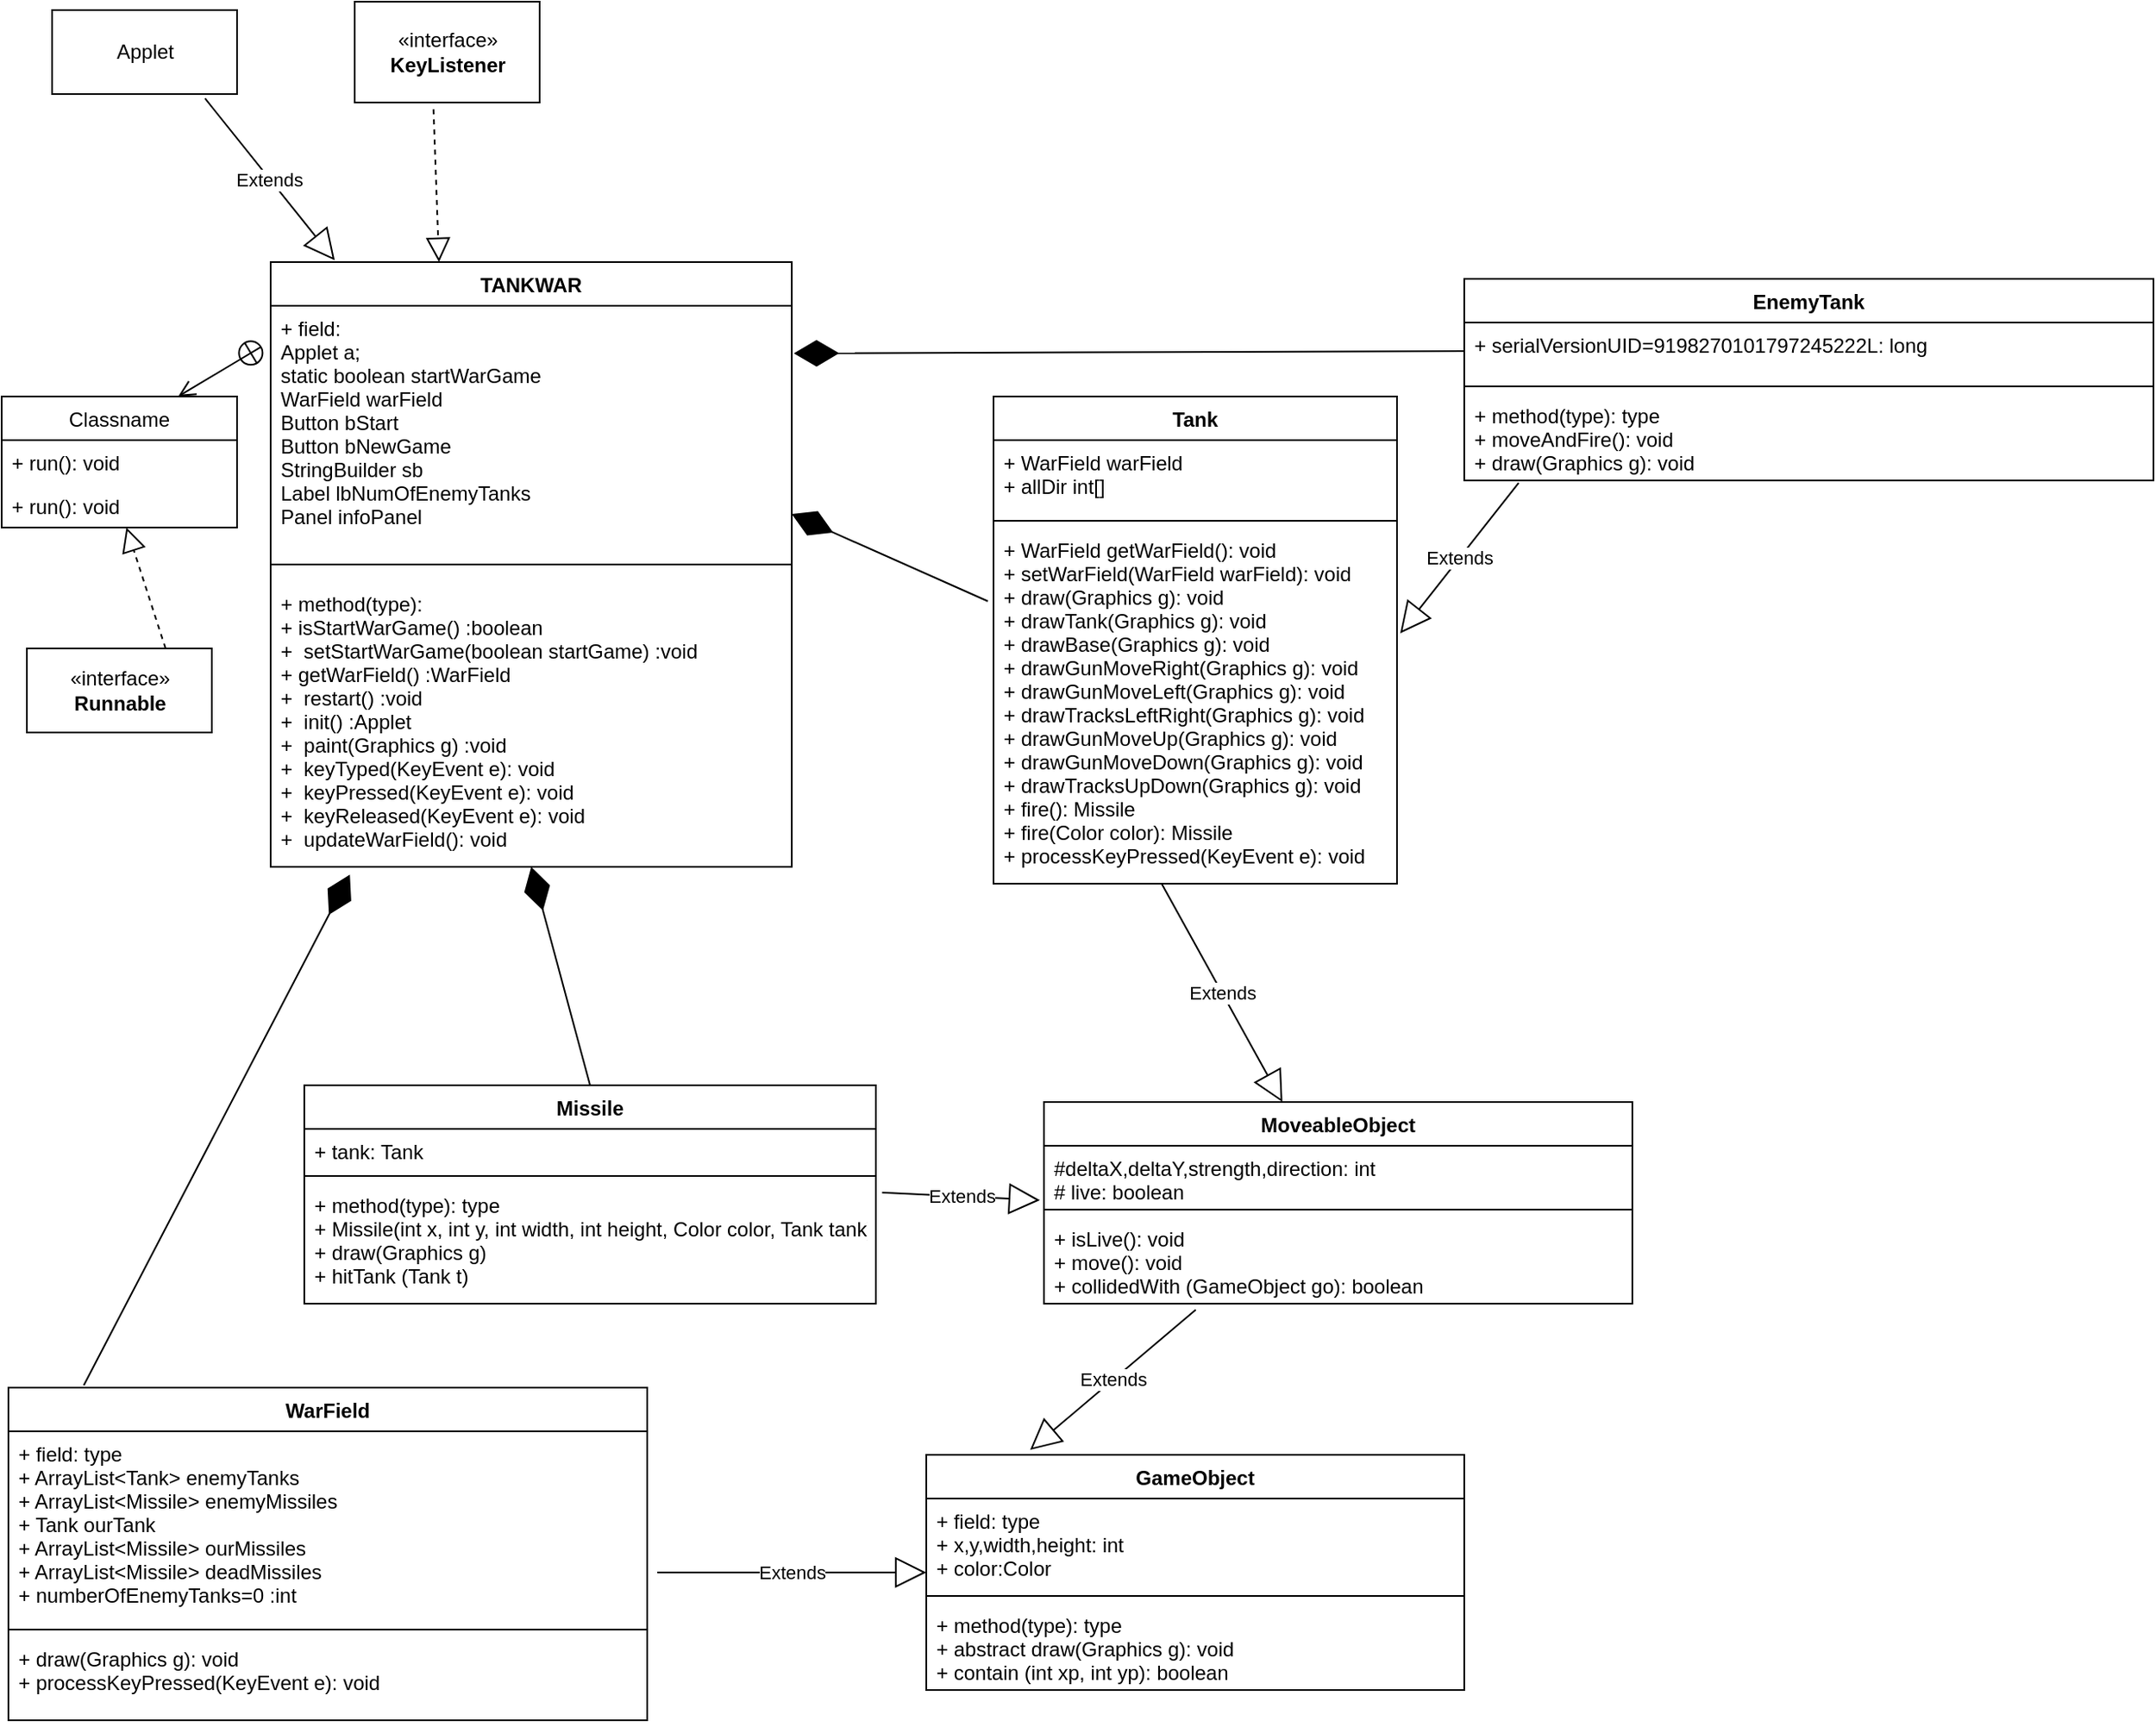 <mxfile version="14.5.3" type="github"><diagram id="C5RBs43oDa-KdzZeNtuy" name="Page-1"><mxGraphModel dx="676" dy="1768" grid="1" gridSize="10" guides="1" tooltips="1" connect="1" arrows="1" fold="1" page="1" pageScale="1" pageWidth="827" pageHeight="1169" math="0" shadow="0"><root><mxCell id="WIyWlLk6GJQsqaUBKTNV-0"/><mxCell id="WIyWlLk6GJQsqaUBKTNV-1" parent="WIyWlLk6GJQsqaUBKTNV-0"/><mxCell id="IMIuA8sVCXxcRgfD7CgV-6" value="TANKWAR" style="swimlane;fontStyle=1;align=center;verticalAlign=top;childLayout=stackLayout;horizontal=1;startSize=26;horizontalStack=0;resizeParent=1;resizeParentMax=0;resizeLast=0;collapsible=1;marginBottom=0;" parent="WIyWlLk6GJQsqaUBKTNV-1" vertex="1"><mxGeometry x="190" y="-20" width="310" height="360" as="geometry"/></mxCell><mxCell id="IMIuA8sVCXxcRgfD7CgV-7" value="+ field: &#10;Applet a; &#10;static boolean startWarGame &#10;WarField warField&#10;Button bStart &#10;&#9;Button bNewGame &#10;&#9;StringBuilder sb &#10;&#9;Label lbNumOfEnemyTanks &#10;&#9;Panel infoPanel &#10;&#10;" style="text;strokeColor=none;fillColor=none;align=left;verticalAlign=top;spacingLeft=4;spacingRight=4;overflow=hidden;rotatable=0;points=[[0,0.5],[1,0.5]];portConstraint=eastwest;" parent="IMIuA8sVCXxcRgfD7CgV-6" vertex="1"><mxGeometry y="26" width="310" height="144" as="geometry"/></mxCell><mxCell id="IMIuA8sVCXxcRgfD7CgV-8" value="" style="line;strokeWidth=1;fillColor=none;align=left;verticalAlign=middle;spacingTop=-1;spacingLeft=3;spacingRight=3;rotatable=0;labelPosition=right;points=[];portConstraint=eastwest;" parent="IMIuA8sVCXxcRgfD7CgV-6" vertex="1"><mxGeometry y="170" width="310" height="20" as="geometry"/></mxCell><mxCell id="IMIuA8sVCXxcRgfD7CgV-9" value="+ method(type): &#10;+ isStartWarGame() :boolean&#10;+  setStartWarGame(boolean startGame) :void&#10;+ getWarField() :WarField&#10;+  restart() :void&#10;+  init() :Applet&#10;+  paint(Graphics g) :void&#10;+  keyTyped(KeyEvent e): void&#10;+  keyPressed(KeyEvent e): void&#10;+  keyReleased(KeyEvent e): void&#10;+  updateWarField(): void&#10;&#10;" style="text;strokeColor=none;fillColor=none;align=left;verticalAlign=top;spacingLeft=4;spacingRight=4;overflow=hidden;rotatable=0;points=[[0,0.5],[1,0.5]];portConstraint=eastwest;" parent="IMIuA8sVCXxcRgfD7CgV-6" vertex="1"><mxGeometry y="190" width="310" height="170" as="geometry"/></mxCell><mxCell id="IMIuA8sVCXxcRgfD7CgV-17" value="EnemyTank" style="swimlane;fontStyle=1;align=center;verticalAlign=top;childLayout=stackLayout;horizontal=1;startSize=26;horizontalStack=0;resizeParent=1;resizeParentMax=0;resizeLast=0;collapsible=1;marginBottom=0;" parent="WIyWlLk6GJQsqaUBKTNV-1" vertex="1"><mxGeometry x="900" y="-10" width="410" height="120" as="geometry"><mxRectangle x="920" y="60" width="100" height="26" as="alternateBounds"/></mxGeometry></mxCell><mxCell id="IMIuA8sVCXxcRgfD7CgV-18" value="+ serialVersionUID=9198270101797245222L: long" style="text;strokeColor=none;fillColor=none;align=left;verticalAlign=top;spacingLeft=4;spacingRight=4;overflow=hidden;rotatable=0;points=[[0,0.5],[1,0.5]];portConstraint=eastwest;" parent="IMIuA8sVCXxcRgfD7CgV-17" vertex="1"><mxGeometry y="26" width="410" height="34" as="geometry"/></mxCell><mxCell id="IMIuA8sVCXxcRgfD7CgV-19" value="" style="line;strokeWidth=1;fillColor=none;align=left;verticalAlign=middle;spacingTop=-1;spacingLeft=3;spacingRight=3;rotatable=0;labelPosition=right;points=[];portConstraint=eastwest;" parent="IMIuA8sVCXxcRgfD7CgV-17" vertex="1"><mxGeometry y="60" width="410" height="8" as="geometry"/></mxCell><mxCell id="IMIuA8sVCXxcRgfD7CgV-20" value="+ method(type): type&#10;+ moveAndFire(): void&#10;+ draw(Graphics g): void" style="text;strokeColor=none;fillColor=none;align=left;verticalAlign=top;spacingLeft=4;spacingRight=4;overflow=hidden;rotatable=0;points=[[0,0.5],[1,0.5]];portConstraint=eastwest;" parent="IMIuA8sVCXxcRgfD7CgV-17" vertex="1"><mxGeometry y="68" width="410" height="52" as="geometry"/></mxCell><mxCell id="IMIuA8sVCXxcRgfD7CgV-44" value="GameObject" style="swimlane;fontStyle=1;align=center;verticalAlign=top;childLayout=stackLayout;horizontal=1;startSize=26;horizontalStack=0;resizeParent=1;resizeParentMax=0;resizeLast=0;collapsible=1;marginBottom=0;" parent="WIyWlLk6GJQsqaUBKTNV-1" vertex="1"><mxGeometry x="580" y="690" width="320" height="140" as="geometry"><mxRectangle x="690" y="750" width="100" height="26" as="alternateBounds"/></mxGeometry></mxCell><mxCell id="IMIuA8sVCXxcRgfD7CgV-45" value="+ field: type&#10;+ x,y,width,height: int&#10;+ color:Color&#10;" style="text;strokeColor=none;fillColor=none;align=left;verticalAlign=top;spacingLeft=4;spacingRight=4;overflow=hidden;rotatable=0;points=[[0,0.5],[1,0.5]];portConstraint=eastwest;" parent="IMIuA8sVCXxcRgfD7CgV-44" vertex="1"><mxGeometry y="26" width="320" height="54" as="geometry"/></mxCell><mxCell id="IMIuA8sVCXxcRgfD7CgV-46" value="" style="line;strokeWidth=1;fillColor=none;align=left;verticalAlign=middle;spacingTop=-1;spacingLeft=3;spacingRight=3;rotatable=0;labelPosition=right;points=[];portConstraint=eastwest;" parent="IMIuA8sVCXxcRgfD7CgV-44" vertex="1"><mxGeometry y="80" width="320" height="8" as="geometry"/></mxCell><mxCell id="IMIuA8sVCXxcRgfD7CgV-47" value="+ method(type): type&#10;+ abstract draw(Graphics g): void&#10;+ contain (int xp, int yp): boolean&#10;&#10;&#10;&#10;" style="text;strokeColor=none;fillColor=none;align=left;verticalAlign=top;spacingLeft=4;spacingRight=4;overflow=hidden;rotatable=0;points=[[0,0.5],[1,0.5]];portConstraint=eastwest;" parent="IMIuA8sVCXxcRgfD7CgV-44" vertex="1"><mxGeometry y="88" width="320" height="52" as="geometry"/></mxCell><mxCell id="IMIuA8sVCXxcRgfD7CgV-49" value="Missile" style="swimlane;fontStyle=1;align=center;verticalAlign=top;childLayout=stackLayout;horizontal=1;startSize=26;horizontalStack=0;resizeParent=1;resizeParentMax=0;resizeLast=0;collapsible=1;marginBottom=0;" parent="WIyWlLk6GJQsqaUBKTNV-1" vertex="1"><mxGeometry x="210" y="470" width="340" height="130" as="geometry"><mxRectangle x="850" y="350" width="70" height="26" as="alternateBounds"/></mxGeometry></mxCell><mxCell id="IMIuA8sVCXxcRgfD7CgV-50" value="+ tank: Tank&#10;" style="text;strokeColor=none;fillColor=none;align=left;verticalAlign=top;spacingLeft=4;spacingRight=4;overflow=hidden;rotatable=0;points=[[0,0.5],[1,0.5]];portConstraint=eastwest;" parent="IMIuA8sVCXxcRgfD7CgV-49" vertex="1"><mxGeometry y="26" width="340" height="24" as="geometry"/></mxCell><mxCell id="IMIuA8sVCXxcRgfD7CgV-51" value="" style="line;strokeWidth=1;fillColor=none;align=left;verticalAlign=middle;spacingTop=-1;spacingLeft=3;spacingRight=3;rotatable=0;labelPosition=right;points=[];portConstraint=eastwest;" parent="IMIuA8sVCXxcRgfD7CgV-49" vertex="1"><mxGeometry y="50" width="340" height="8" as="geometry"/></mxCell><mxCell id="IMIuA8sVCXxcRgfD7CgV-52" value="+ method(type): type&#10;+ Missile(int x, int y, int width, int height, Color color, Tank tank)&#10;+ draw(Graphics g)&#10;+ hitTank (Tank t)&#10;" style="text;strokeColor=none;fillColor=none;align=left;verticalAlign=top;spacingLeft=4;spacingRight=4;overflow=hidden;rotatable=0;points=[[0,0.5],[1,0.5]];portConstraint=eastwest;" parent="IMIuA8sVCXxcRgfD7CgV-49" vertex="1"><mxGeometry y="58" width="340" height="72" as="geometry"/></mxCell><mxCell id="IMIuA8sVCXxcRgfD7CgV-55" value="MoveableObject" style="swimlane;fontStyle=1;align=center;verticalAlign=top;childLayout=stackLayout;horizontal=1;startSize=26;horizontalStack=0;resizeParent=1;resizeParentMax=0;resizeLast=0;collapsible=1;marginBottom=0;" parent="WIyWlLk6GJQsqaUBKTNV-1" vertex="1"><mxGeometry x="650" y="480" width="350" height="120" as="geometry"><mxRectangle x="700" y="480" width="120" height="26" as="alternateBounds"/></mxGeometry></mxCell><mxCell id="IMIuA8sVCXxcRgfD7CgV-56" value="#deltaX,deltaY,strength,direction: int&#10;# live: boolean" style="text;strokeColor=none;fillColor=none;align=left;verticalAlign=top;spacingLeft=4;spacingRight=4;overflow=hidden;rotatable=0;points=[[0,0.5],[1,0.5]];portConstraint=eastwest;" parent="IMIuA8sVCXxcRgfD7CgV-55" vertex="1"><mxGeometry y="26" width="350" height="34" as="geometry"/></mxCell><mxCell id="IMIuA8sVCXxcRgfD7CgV-57" value="" style="line;strokeWidth=1;fillColor=none;align=left;verticalAlign=middle;spacingTop=-1;spacingLeft=3;spacingRight=3;rotatable=0;labelPosition=right;points=[];portConstraint=eastwest;" parent="IMIuA8sVCXxcRgfD7CgV-55" vertex="1"><mxGeometry y="60" width="350" height="8" as="geometry"/></mxCell><mxCell id="IMIuA8sVCXxcRgfD7CgV-58" value="+ isLive(): void&#10;+ move(): void&#10;+ collidedWith (GameObject go): boolean&#10;&#10;" style="text;strokeColor=none;fillColor=none;align=left;verticalAlign=top;spacingLeft=4;spacingRight=4;overflow=hidden;rotatable=0;points=[[0,0.5],[1,0.5]];portConstraint=eastwest;" parent="IMIuA8sVCXxcRgfD7CgV-55" vertex="1"><mxGeometry y="68" width="350" height="52" as="geometry"/></mxCell><mxCell id="IMIuA8sVCXxcRgfD7CgV-78" value="WarField" style="swimlane;fontStyle=1;align=center;verticalAlign=top;childLayout=stackLayout;horizontal=1;startSize=26;horizontalStack=0;resizeParent=1;resizeParentMax=0;resizeLast=0;collapsible=1;marginBottom=0;" parent="WIyWlLk6GJQsqaUBKTNV-1" vertex="1"><mxGeometry x="34" y="650" width="380" height="198" as="geometry"><mxRectangle x="530" y="-240" width="80" height="26" as="alternateBounds"/></mxGeometry></mxCell><mxCell id="IMIuA8sVCXxcRgfD7CgV-79" value="+ field: type&#10;+ ArrayList&lt;Tank&gt; enemyTanks&#10;+ ArrayList&lt;Missile&gt; enemyMissiles&#10;+ Tank ourTank&#10;+ ArrayList&lt;Missile&gt; ourMissiles&#10;+ ArrayList&lt;Missile&gt; deadMissiles&#10;+ numberOfEnemyTanks=0 :int" style="text;strokeColor=none;fillColor=none;align=left;verticalAlign=top;spacingLeft=4;spacingRight=4;overflow=hidden;rotatable=0;points=[[0,0.5],[1,0.5]];portConstraint=eastwest;" parent="IMIuA8sVCXxcRgfD7CgV-78" vertex="1"><mxGeometry y="26" width="380" height="114" as="geometry"/></mxCell><mxCell id="IMIuA8sVCXxcRgfD7CgV-80" value="" style="line;strokeWidth=1;fillColor=none;align=left;verticalAlign=middle;spacingTop=-1;spacingLeft=3;spacingRight=3;rotatable=0;labelPosition=right;points=[];portConstraint=eastwest;" parent="IMIuA8sVCXxcRgfD7CgV-78" vertex="1"><mxGeometry y="140" width="380" height="8" as="geometry"/></mxCell><mxCell id="IMIuA8sVCXxcRgfD7CgV-81" value="+ draw(Graphics g): void&#10;+ processKeyPressed(KeyEvent e): void&#10;" style="text;strokeColor=none;fillColor=none;align=left;verticalAlign=top;spacingLeft=4;spacingRight=4;overflow=hidden;rotatable=0;points=[[0,0.5],[1,0.5]];portConstraint=eastwest;" parent="IMIuA8sVCXxcRgfD7CgV-78" vertex="1"><mxGeometry y="148" width="380" height="50" as="geometry"/></mxCell><mxCell id="IMIuA8sVCXxcRgfD7CgV-82" value="«interface»&lt;br&gt;&lt;b&gt;KeyListener&lt;/b&gt;" style="html=1;" parent="WIyWlLk6GJQsqaUBKTNV-1" vertex="1"><mxGeometry x="240" y="-175" width="110" height="60" as="geometry"/></mxCell><mxCell id="TBg7uI3c5mrTxvvrVI2b-2" value="«interface»&lt;br&gt;&lt;b&gt;Runnable&lt;/b&gt;" style="html=1;" vertex="1" parent="WIyWlLk6GJQsqaUBKTNV-1"><mxGeometry x="45" y="210" width="110" height="50" as="geometry"/></mxCell><mxCell id="TBg7uI3c5mrTxvvrVI2b-3" value="Classname" style="swimlane;fontStyle=0;childLayout=stackLayout;horizontal=1;startSize=26;fillColor=none;horizontalStack=0;resizeParent=1;resizeParentMax=0;resizeLast=0;collapsible=1;marginBottom=0;" vertex="1" parent="WIyWlLk6GJQsqaUBKTNV-1"><mxGeometry x="30" y="60" width="140" height="78" as="geometry"><mxRectangle x="20" y="80" width="90" height="26" as="alternateBounds"/></mxGeometry></mxCell><mxCell id="TBg7uI3c5mrTxvvrVI2b-4" value="+ run(): void&#10;" style="text;strokeColor=none;fillColor=none;align=left;verticalAlign=top;spacingLeft=4;spacingRight=4;overflow=hidden;rotatable=0;points=[[0,0.5],[1,0.5]];portConstraint=eastwest;" vertex="1" parent="TBg7uI3c5mrTxvvrVI2b-3"><mxGeometry y="26" width="140" height="26" as="geometry"/></mxCell><mxCell id="TBg7uI3c5mrTxvvrVI2b-5" value="+ run(): void" style="text;strokeColor=none;fillColor=none;align=left;verticalAlign=top;spacingLeft=4;spacingRight=4;overflow=hidden;rotatable=0;points=[[0,0.5],[1,0.5]];portConstraint=eastwest;" vertex="1" parent="TBg7uI3c5mrTxvvrVI2b-3"><mxGeometry y="52" width="140" height="26" as="geometry"/></mxCell><mxCell id="TBg7uI3c5mrTxvvrVI2b-8" value="" style="endArrow=open;startArrow=circlePlus;endFill=0;startFill=0;endSize=8;html=1;exitX=-0.016;exitY=0.167;exitDx=0;exitDy=0;exitPerimeter=0;entryX=0.75;entryY=0;entryDx=0;entryDy=0;" edge="1" parent="WIyWlLk6GJQsqaUBKTNV-1" source="IMIuA8sVCXxcRgfD7CgV-7" target="TBg7uI3c5mrTxvvrVI2b-3"><mxGeometry width="160" relative="1" as="geometry"><mxPoint x="160" y="210" as="sourcePoint"/><mxPoint x="100" y="200" as="targetPoint"/></mxGeometry></mxCell><mxCell id="TBg7uI3c5mrTxvvrVI2b-9" value="" style="endArrow=block;dashed=1;endFill=0;endSize=12;html=1;exitX=0.75;exitY=0;exitDx=0;exitDy=0;" edge="1" parent="WIyWlLk6GJQsqaUBKTNV-1" source="TBg7uI3c5mrTxvvrVI2b-2" target="TBg7uI3c5mrTxvvrVI2b-5"><mxGeometry width="160" relative="1" as="geometry"><mxPoint x="150" y="200" as="sourcePoint"/><mxPoint x="110" y="190" as="targetPoint"/></mxGeometry></mxCell><mxCell id="TBg7uI3c5mrTxvvrVI2b-11" value="" style="endArrow=block;dashed=1;endFill=0;endSize=12;html=1;entryX=0.323;entryY=0;entryDx=0;entryDy=0;entryPerimeter=0;exitX=0.426;exitY=1.068;exitDx=0;exitDy=0;exitPerimeter=0;" edge="1" parent="WIyWlLk6GJQsqaUBKTNV-1" source="IMIuA8sVCXxcRgfD7CgV-82" target="IMIuA8sVCXxcRgfD7CgV-6"><mxGeometry width="160" relative="1" as="geometry"><mxPoint x="220" y="-210" as="sourcePoint"/><mxPoint x="380" y="-210" as="targetPoint"/></mxGeometry></mxCell><mxCell id="TBg7uI3c5mrTxvvrVI2b-12" value="Applet&lt;br&gt;" style="html=1;" vertex="1" parent="WIyWlLk6GJQsqaUBKTNV-1"><mxGeometry x="60" y="-170" width="110" height="50" as="geometry"/></mxCell><mxCell id="TBg7uI3c5mrTxvvrVI2b-15" value="Extends" style="endArrow=block;endSize=16;endFill=0;html=1;entryX=0.123;entryY=-0.003;entryDx=0;entryDy=0;entryPerimeter=0;exitX=0.827;exitY=1.052;exitDx=0;exitDy=0;exitPerimeter=0;" edge="1" parent="WIyWlLk6GJQsqaUBKTNV-1" source="TBg7uI3c5mrTxvvrVI2b-12" target="IMIuA8sVCXxcRgfD7CgV-6"><mxGeometry width="160" relative="1" as="geometry"><mxPoint x="100" y="-110" as="sourcePoint"/><mxPoint x="260" y="-110" as="targetPoint"/></mxGeometry></mxCell><mxCell id="TBg7uI3c5mrTxvvrVI2b-17" value="Extends" style="endArrow=block;endSize=16;endFill=0;html=1;exitX=0.079;exitY=1.028;exitDx=0;exitDy=0;exitPerimeter=0;entryX=1.008;entryY=0.297;entryDx=0;entryDy=0;entryPerimeter=0;" edge="1" parent="WIyWlLk6GJQsqaUBKTNV-1" source="IMIuA8sVCXxcRgfD7CgV-20" target="TBg7uI3c5mrTxvvrVI2b-26"><mxGeometry width="160" relative="1" as="geometry"><mxPoint x="580" y="150" as="sourcePoint"/><mxPoint x="870" y="200" as="targetPoint"/><Array as="points"/></mxGeometry></mxCell><mxCell id="TBg7uI3c5mrTxvvrVI2b-23" value="Tank" style="swimlane;fontStyle=1;align=center;verticalAlign=top;childLayout=stackLayout;horizontal=1;startSize=26;horizontalStack=0;resizeParent=1;resizeParentMax=0;resizeLast=0;collapsible=1;marginBottom=0;" vertex="1" parent="WIyWlLk6GJQsqaUBKTNV-1"><mxGeometry x="620" y="60" width="240" height="290" as="geometry"><mxRectangle x="620" y="60" width="60" height="26" as="alternateBounds"/></mxGeometry></mxCell><mxCell id="TBg7uI3c5mrTxvvrVI2b-24" value="+ WarField warField&#10;+ allDir int[]" style="text;strokeColor=none;fillColor=none;align=left;verticalAlign=top;spacingLeft=4;spacingRight=4;overflow=hidden;rotatable=0;points=[[0,0.5],[1,0.5]];portConstraint=eastwest;" vertex="1" parent="TBg7uI3c5mrTxvvrVI2b-23"><mxGeometry y="26" width="240" height="44" as="geometry"/></mxCell><mxCell id="TBg7uI3c5mrTxvvrVI2b-25" value="" style="line;strokeWidth=1;fillColor=none;align=left;verticalAlign=middle;spacingTop=-1;spacingLeft=3;spacingRight=3;rotatable=0;labelPosition=right;points=[];portConstraint=eastwest;" vertex="1" parent="TBg7uI3c5mrTxvvrVI2b-23"><mxGeometry y="70" width="240" height="8" as="geometry"/></mxCell><mxCell id="TBg7uI3c5mrTxvvrVI2b-26" value="+ WarField getWarField(): void&#10;+ setWarField(WarField warField): void&#10;+ draw(Graphics g): void&#10;+ drawTank(Graphics g): void&#10;+ drawBase(Graphics g): void&#10;+ drawGunMoveRight(Graphics g): void&#10;+ drawGunMoveLeft(Graphics g): void&#10;+ drawTracksLeftRight(Graphics g): void&#10;+ drawGunMoveUp(Graphics g): void&#10;+ drawGunMoveDown(Graphics g): void&#10;+ drawTracksUpDown(Graphics g): void&#10;+ fire(): Missile&#10;+ fire(Color color): Missile&#10;+ processKeyPressed(KeyEvent e): void&#10;&#10;" style="text;strokeColor=none;fillColor=none;align=left;verticalAlign=top;spacingLeft=4;spacingRight=4;overflow=hidden;rotatable=0;points=[[0,0.5],[1,0.5]];portConstraint=eastwest;" vertex="1" parent="TBg7uI3c5mrTxvvrVI2b-23"><mxGeometry y="78" width="240" height="212" as="geometry"/></mxCell><mxCell id="TBg7uI3c5mrTxvvrVI2b-29" value="" style="endArrow=diamondThin;endFill=1;endSize=24;html=1;exitX=0.5;exitY=0;exitDx=0;exitDy=0;" edge="1" parent="WIyWlLk6GJQsqaUBKTNV-1" source="IMIuA8sVCXxcRgfD7CgV-49"><mxGeometry width="160" relative="1" as="geometry"><mxPoint x="520" y="460" as="sourcePoint"/><mxPoint x="345" y="340" as="targetPoint"/><Array as="points"/></mxGeometry></mxCell><mxCell id="TBg7uI3c5mrTxvvrVI2b-30" value="Extends" style="endArrow=block;endSize=16;endFill=0;html=1;" edge="1" parent="WIyWlLk6GJQsqaUBKTNV-1" target="IMIuA8sVCXxcRgfD7CgV-55"><mxGeometry width="160" relative="1" as="geometry"><mxPoint x="720" y="350" as="sourcePoint"/><mxPoint x="740" y="400" as="targetPoint"/><Array as="points"/></mxGeometry></mxCell><mxCell id="TBg7uI3c5mrTxvvrVI2b-31" value="Extends" style="endArrow=block;endSize=16;endFill=0;html=1;entryX=-0.007;entryY=0.954;entryDx=0;entryDy=0;entryPerimeter=0;exitX=1.011;exitY=0.081;exitDx=0;exitDy=0;exitPerimeter=0;" edge="1" parent="WIyWlLk6GJQsqaUBKTNV-1" source="IMIuA8sVCXxcRgfD7CgV-52" target="IMIuA8sVCXxcRgfD7CgV-56"><mxGeometry width="160" relative="1" as="geometry"><mxPoint x="550" y="320" as="sourcePoint"/><mxPoint x="680" y="320" as="targetPoint"/><Array as="points"/></mxGeometry></mxCell><mxCell id="TBg7uI3c5mrTxvvrVI2b-32" value="Extends" style="endArrow=block;endSize=16;endFill=0;html=1;entryX=0.193;entryY=-0.021;entryDx=0;entryDy=0;entryPerimeter=0;exitX=0.258;exitY=1.069;exitDx=0;exitDy=0;exitPerimeter=0;" edge="1" parent="WIyWlLk6GJQsqaUBKTNV-1" source="IMIuA8sVCXxcRgfD7CgV-58" target="IMIuA8sVCXxcRgfD7CgV-44"><mxGeometry width="160" relative="1" as="geometry"><mxPoint x="520" y="320" as="sourcePoint"/><mxPoint x="680" y="320" as="targetPoint"/><Array as="points"/></mxGeometry></mxCell><mxCell id="TBg7uI3c5mrTxvvrVI2b-33" value="" style="endArrow=diamondThin;endFill=1;endSize=24;html=1;exitX=-0.014;exitY=0.207;exitDx=0;exitDy=0;exitPerimeter=0;" edge="1" parent="WIyWlLk6GJQsqaUBKTNV-1" source="TBg7uI3c5mrTxvvrVI2b-26"><mxGeometry width="160" relative="1" as="geometry"><mxPoint x="590" y="120" as="sourcePoint"/><mxPoint x="500" y="130" as="targetPoint"/></mxGeometry></mxCell><mxCell id="TBg7uI3c5mrTxvvrVI2b-34" value="" style="endArrow=diamondThin;endFill=1;endSize=24;html=1;entryX=1.004;entryY=0.197;entryDx=0;entryDy=0;entryPerimeter=0;exitX=0;exitY=0.5;exitDx=0;exitDy=0;" edge="1" parent="WIyWlLk6GJQsqaUBKTNV-1" source="IMIuA8sVCXxcRgfD7CgV-18" target="IMIuA8sVCXxcRgfD7CgV-7"><mxGeometry width="160" relative="1" as="geometry"><mxPoint x="620" y="10" as="sourcePoint"/><mxPoint x="780" y="10" as="targetPoint"/></mxGeometry></mxCell><mxCell id="TBg7uI3c5mrTxvvrVI2b-35" value="" style="endArrow=diamondThin;endFill=1;endSize=24;html=1;entryX=0.152;entryY=1.027;entryDx=0;entryDy=0;entryPerimeter=0;exitX=0.118;exitY=-0.007;exitDx=0;exitDy=0;exitPerimeter=0;" edge="1" parent="WIyWlLk6GJQsqaUBKTNV-1" source="IMIuA8sVCXxcRgfD7CgV-78" target="IMIuA8sVCXxcRgfD7CgV-9"><mxGeometry width="160" relative="1" as="geometry"><mxPoint x="120" y="460" as="sourcePoint"/><mxPoint x="650" y="430" as="targetPoint"/></mxGeometry></mxCell><mxCell id="TBg7uI3c5mrTxvvrVI2b-36" value="Extends" style="endArrow=block;endSize=16;endFill=0;html=1;" edge="1" parent="WIyWlLk6GJQsqaUBKTNV-1"><mxGeometry width="160" relative="1" as="geometry"><mxPoint x="420" y="760" as="sourcePoint"/><mxPoint x="580" y="760" as="targetPoint"/></mxGeometry></mxCell></root></mxGraphModel></diagram></mxfile>